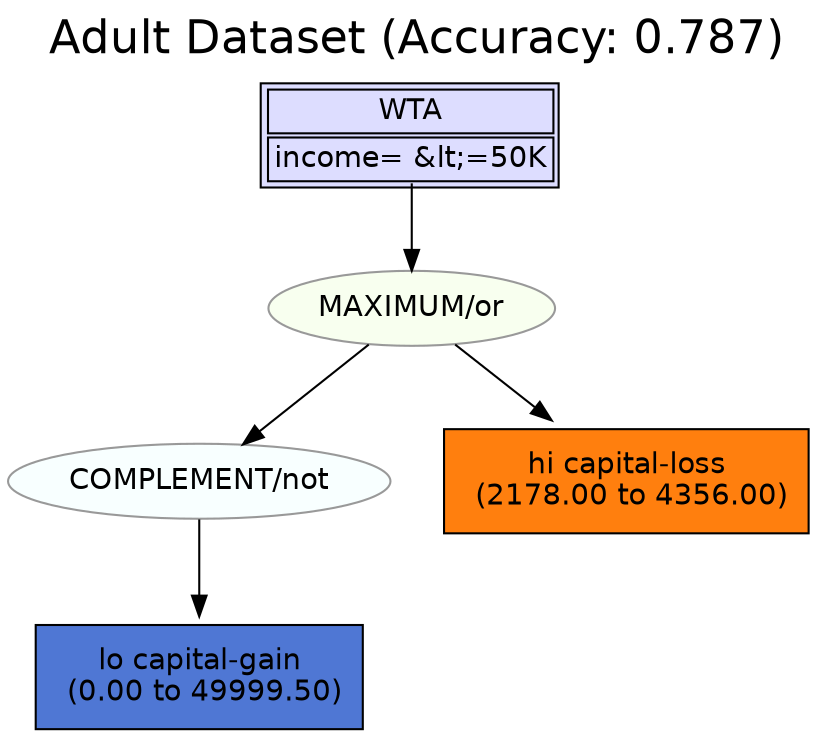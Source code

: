 digraph G {
bgcolor="white"
fontname="Helvetica"
fontsize="22"
node [fontname="Helvetica"]
label="Adult Dataset (Accuracy: 0.787)"
labelloc = t
0 [label="MAXIMUM/or", style=filled, fillcolor="#f8ffef", color="#999999"] ;
1 [label="COMPLEMENT/not", style=filled, fillcolor="#f8ffff", color="#999999"] ;
2 [label=<
  <table border="1" cellborder="0" cellspacing="6" cellpadding="3"    bgColor="#4f77d4">
    <tr><td>lo capital-gain<br/> (0.00 to 49999.50)</td></tr>
    
  </table>>,
  color="black", shape=none
] ;
1 -> 2 ;
3 [label=<
  <table border="1" cellborder="0" cellspacing="6" cellpadding="3"    bgColor="#ff7f0e">
    <tr><td>hi capital-loss<br/> (2178.00 to 4356.00)</td></tr>
    
  </table>>,
  color="black", shape=none
] ;
0 -> 1 ;
0 -> 3 ;

2000 [label=<<table border="1" cellborder="1" bgcolor="#ddddff"><tr><td colspan="1">WTA</td></tr><tr><td port="port_0">income= &amp;lt;=50K</td></tr></table>>, color="black", shape=plaintext, width=4, fontname="Helvetica"] ;

2000:port_0 -> 0;
}